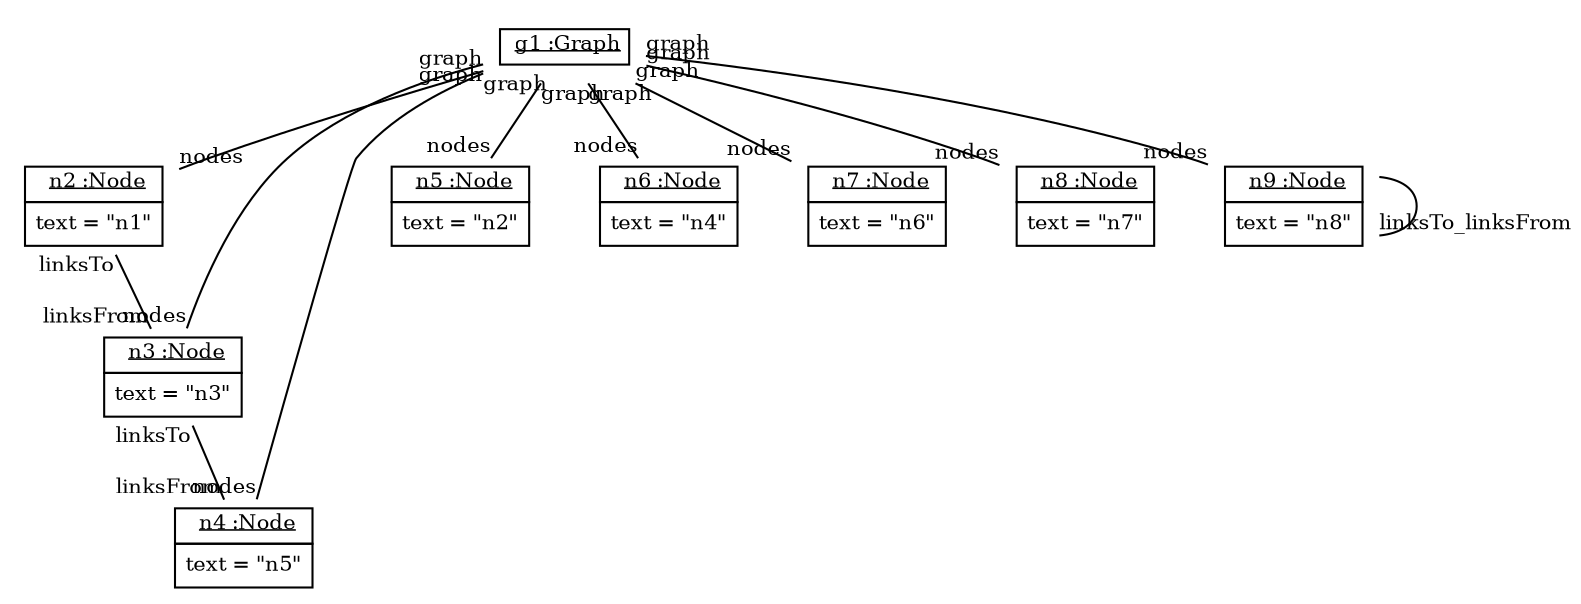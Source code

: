 graph ObjectDiagram {
   node [shape = none, fontsize = 10];
   edge [fontsize = 10];

g1 [label=<<table border='0' cellborder='1' cellspacing='0'> <tr> <td> <u>g1 :Graph</u></td></tr></table>>];
n2 [label=<<table border='0' cellborder='1' cellspacing='0'> <tr> <td> <u>n2 :Node</u></td></tr><tr><td><table border='0' cellborder='0' cellspacing='0'><tr><td>text = "n1"</td></tr></table></td></tr></table>>];
n3 [label=<<table border='0' cellborder='1' cellspacing='0'> <tr> <td> <u>n3 :Node</u></td></tr><tr><td><table border='0' cellborder='0' cellspacing='0'><tr><td>text = "n3"</td></tr></table></td></tr></table>>];
n4 [label=<<table border='0' cellborder='1' cellspacing='0'> <tr> <td> <u>n4 :Node</u></td></tr><tr><td><table border='0' cellborder='0' cellspacing='0'><tr><td>text = "n5"</td></tr></table></td></tr></table>>];
n5 [label=<<table border='0' cellborder='1' cellspacing='0'> <tr> <td> <u>n5 :Node</u></td></tr><tr><td><table border='0' cellborder='0' cellspacing='0'><tr><td>text = "n2"</td></tr></table></td></tr></table>>];
n6 [label=<<table border='0' cellborder='1' cellspacing='0'> <tr> <td> <u>n6 :Node</u></td></tr><tr><td><table border='0' cellborder='0' cellspacing='0'><tr><td>text = "n4"</td></tr></table></td></tr></table>>];
n7 [label=<<table border='0' cellborder='1' cellspacing='0'> <tr> <td> <u>n7 :Node</u></td></tr><tr><td><table border='0' cellborder='0' cellspacing='0'><tr><td>text = "n6"</td></tr></table></td></tr></table>>];
n8 [label=<<table border='0' cellborder='1' cellspacing='0'> <tr> <td> <u>n8 :Node</u></td></tr><tr><td><table border='0' cellborder='0' cellspacing='0'><tr><td>text = "n7"</td></tr></table></td></tr></table>>];
n9 [label=<<table border='0' cellborder='1' cellspacing='0'> <tr> <td> <u>n9 :Node</u></td></tr><tr><td><table border='0' cellborder='0' cellspacing='0'><tr><td>text = "n8"</td></tr></table></td></tr></table>>];

g1 -- n2 [headlabel = "nodes" taillabel = "graph"];
g1 -- n3 [headlabel = "nodes" taillabel = "graph"];
g1 -- n4 [headlabel = "nodes" taillabel = "graph"];
g1 -- n5 [headlabel = "nodes" taillabel = "graph"];
g1 -- n6 [headlabel = "nodes" taillabel = "graph"];
g1 -- n7 [headlabel = "nodes" taillabel = "graph"];
g1 -- n8 [headlabel = "nodes" taillabel = "graph"];
g1 -- n9 [headlabel = "nodes" taillabel = "graph"];
n2 -- n3 [headlabel = "linksFrom" taillabel = "linksTo"];
n3 -- n4 [headlabel = "linksFrom" taillabel = "linksTo"];
n9 -- n9 [headlabel = "linksTo_linksFrom" taillabel = ""];
}
